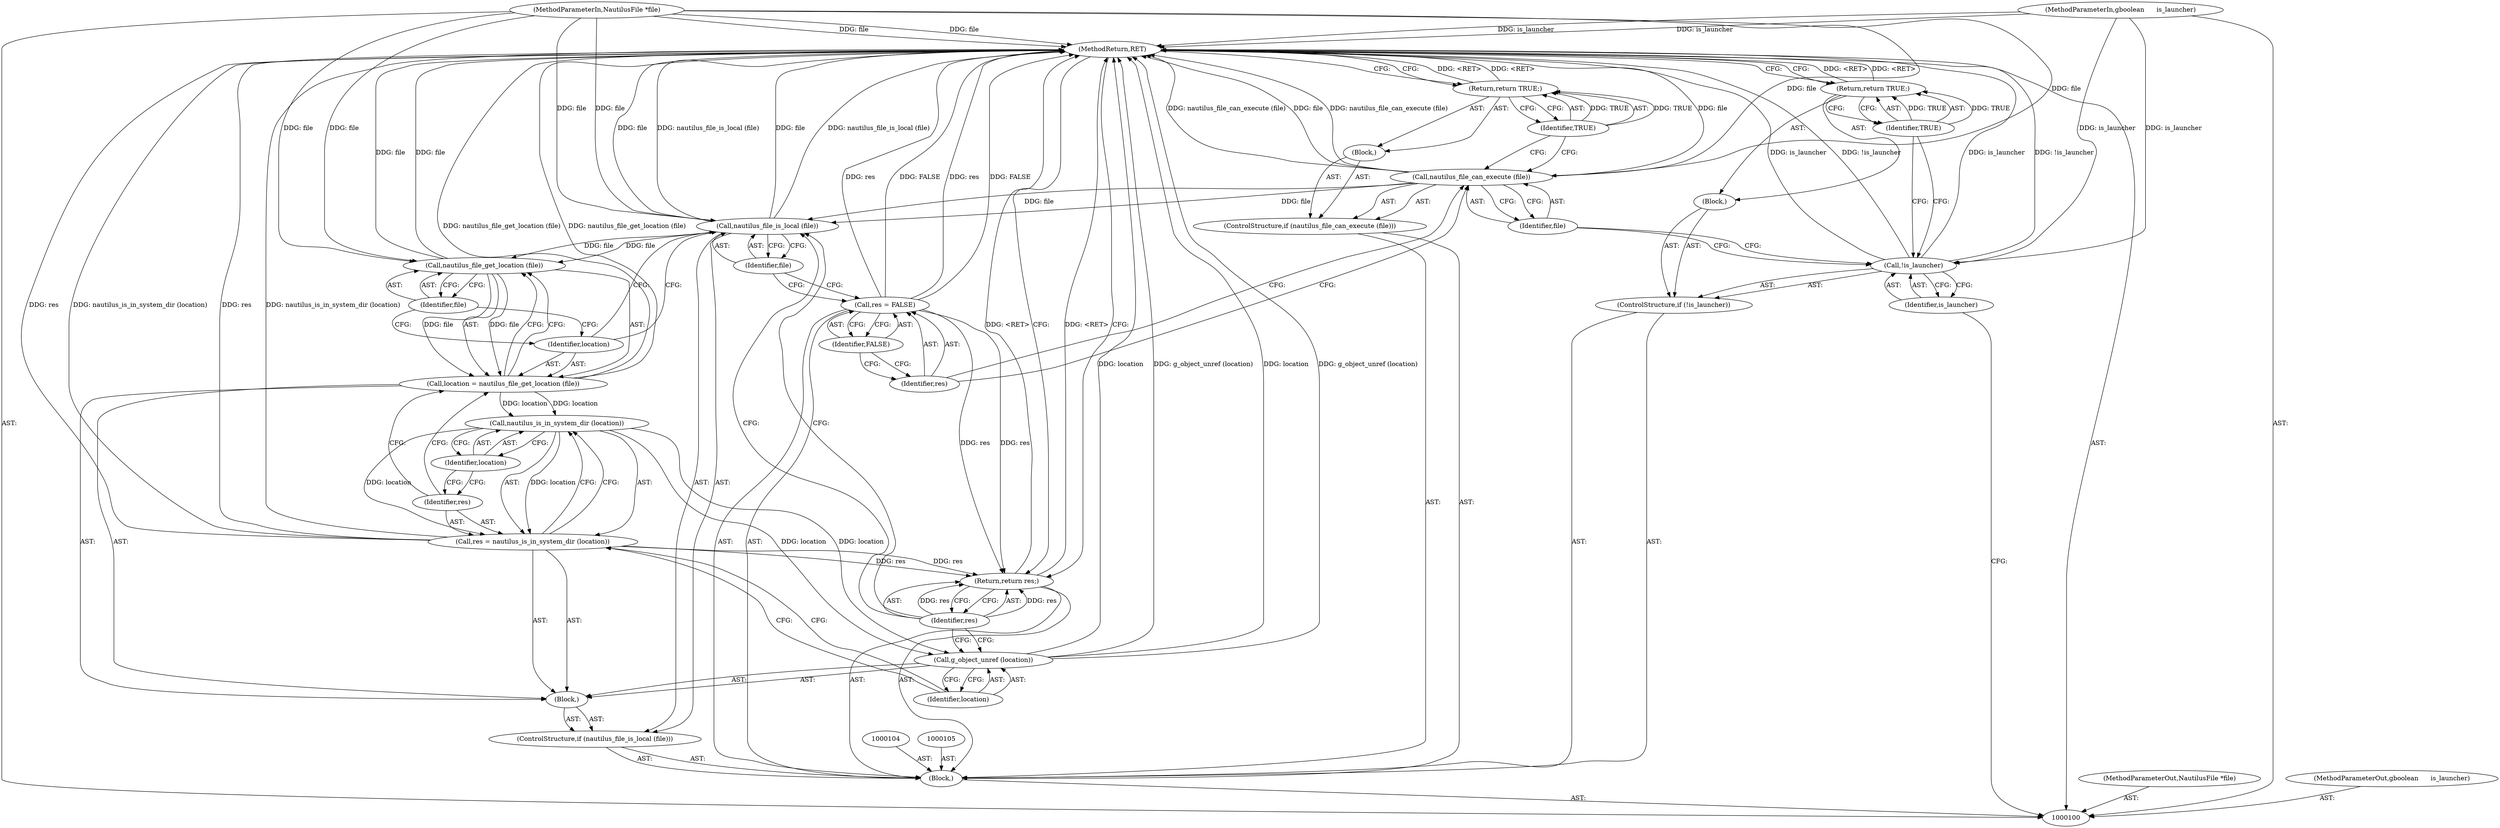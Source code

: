 digraph "1_nautilus_1630f53481f445ada0a455e9979236d31a8d3bb0" {
"1000137" [label="(MethodReturn,RET)"];
"1000101" [label="(MethodParameterIn,NautilusFile *file)"];
"1000174" [label="(MethodParameterOut,NautilusFile *file)"];
"1000114" [label="(Identifier,file)"];
"1000112" [label="(ControlStructure,if (nautilus_file_can_execute (file)))"];
"1000113" [label="(Call,nautilus_file_can_execute (file))"];
"1000115" [label="(Block,)"];
"1000117" [label="(Identifier,TRUE)"];
"1000116" [label="(Return,return TRUE;)"];
"1000120" [label="(Identifier,FALSE)"];
"1000118" [label="(Call,res = FALSE)"];
"1000119" [label="(Identifier,res)"];
"1000123" [label="(Identifier,file)"];
"1000121" [label="(ControlStructure,if (nautilus_file_is_local (file)))"];
"1000122" [label="(Call,nautilus_file_is_local (file))"];
"1000102" [label="(MethodParameterIn,gboolean      is_launcher)"];
"1000175" [label="(MethodParameterOut,gboolean      is_launcher)"];
"1000124" [label="(Block,)"];
"1000127" [label="(Call,nautilus_file_get_location (file))"];
"1000128" [label="(Identifier,file)"];
"1000125" [label="(Call,location = nautilus_file_get_location (file))"];
"1000126" [label="(Identifier,location)"];
"1000131" [label="(Call,nautilus_is_in_system_dir (location))"];
"1000132" [label="(Identifier,location)"];
"1000129" [label="(Call,res = nautilus_is_in_system_dir (location))"];
"1000130" [label="(Identifier,res)"];
"1000134" [label="(Identifier,location)"];
"1000133" [label="(Call,g_object_unref (location))"];
"1000136" [label="(Identifier,res)"];
"1000135" [label="(Return,return res;)"];
"1000103" [label="(Block,)"];
"1000108" [label="(Identifier,is_launcher)"];
"1000106" [label="(ControlStructure,if (!is_launcher))"];
"1000107" [label="(Call,!is_launcher)"];
"1000109" [label="(Block,)"];
"1000111" [label="(Identifier,TRUE)"];
"1000110" [label="(Return,return TRUE;)"];
"1000137" -> "1000100"  [label="AST: "];
"1000137" -> "1000110"  [label="CFG: "];
"1000137" -> "1000116"  [label="CFG: "];
"1000137" -> "1000135"  [label="CFG: "];
"1000110" -> "1000137"  [label="DDG: <RET>"];
"1000135" -> "1000137"  [label="DDG: <RET>"];
"1000116" -> "1000137"  [label="DDG: <RET>"];
"1000129" -> "1000137"  [label="DDG: res"];
"1000129" -> "1000137"  [label="DDG: nautilus_is_in_system_dir (location)"];
"1000107" -> "1000137"  [label="DDG: is_launcher"];
"1000107" -> "1000137"  [label="DDG: !is_launcher"];
"1000113" -> "1000137"  [label="DDG: file"];
"1000113" -> "1000137"  [label="DDG: nautilus_file_can_execute (file)"];
"1000122" -> "1000137"  [label="DDG: file"];
"1000122" -> "1000137"  [label="DDG: nautilus_file_is_local (file)"];
"1000125" -> "1000137"  [label="DDG: nautilus_file_get_location (file)"];
"1000127" -> "1000137"  [label="DDG: file"];
"1000118" -> "1000137"  [label="DDG: res"];
"1000118" -> "1000137"  [label="DDG: FALSE"];
"1000133" -> "1000137"  [label="DDG: location"];
"1000133" -> "1000137"  [label="DDG: g_object_unref (location)"];
"1000102" -> "1000137"  [label="DDG: is_launcher"];
"1000101" -> "1000137"  [label="DDG: file"];
"1000101" -> "1000100"  [label="AST: "];
"1000101" -> "1000137"  [label="DDG: file"];
"1000101" -> "1000113"  [label="DDG: file"];
"1000101" -> "1000122"  [label="DDG: file"];
"1000101" -> "1000127"  [label="DDG: file"];
"1000174" -> "1000100"  [label="AST: "];
"1000114" -> "1000113"  [label="AST: "];
"1000114" -> "1000107"  [label="CFG: "];
"1000113" -> "1000114"  [label="CFG: "];
"1000112" -> "1000103"  [label="AST: "];
"1000113" -> "1000112"  [label="AST: "];
"1000115" -> "1000112"  [label="AST: "];
"1000113" -> "1000112"  [label="AST: "];
"1000113" -> "1000114"  [label="CFG: "];
"1000114" -> "1000113"  [label="AST: "];
"1000117" -> "1000113"  [label="CFG: "];
"1000119" -> "1000113"  [label="CFG: "];
"1000113" -> "1000137"  [label="DDG: file"];
"1000113" -> "1000137"  [label="DDG: nautilus_file_can_execute (file)"];
"1000101" -> "1000113"  [label="DDG: file"];
"1000113" -> "1000122"  [label="DDG: file"];
"1000115" -> "1000112"  [label="AST: "];
"1000116" -> "1000115"  [label="AST: "];
"1000117" -> "1000116"  [label="AST: "];
"1000117" -> "1000113"  [label="CFG: "];
"1000116" -> "1000117"  [label="CFG: "];
"1000117" -> "1000116"  [label="DDG: TRUE"];
"1000116" -> "1000115"  [label="AST: "];
"1000116" -> "1000117"  [label="CFG: "];
"1000117" -> "1000116"  [label="AST: "];
"1000137" -> "1000116"  [label="CFG: "];
"1000116" -> "1000137"  [label="DDG: <RET>"];
"1000117" -> "1000116"  [label="DDG: TRUE"];
"1000120" -> "1000118"  [label="AST: "];
"1000120" -> "1000119"  [label="CFG: "];
"1000118" -> "1000120"  [label="CFG: "];
"1000118" -> "1000103"  [label="AST: "];
"1000118" -> "1000120"  [label="CFG: "];
"1000119" -> "1000118"  [label="AST: "];
"1000120" -> "1000118"  [label="AST: "];
"1000123" -> "1000118"  [label="CFG: "];
"1000118" -> "1000137"  [label="DDG: res"];
"1000118" -> "1000137"  [label="DDG: FALSE"];
"1000118" -> "1000135"  [label="DDG: res"];
"1000119" -> "1000118"  [label="AST: "];
"1000119" -> "1000113"  [label="CFG: "];
"1000120" -> "1000119"  [label="CFG: "];
"1000123" -> "1000122"  [label="AST: "];
"1000123" -> "1000118"  [label="CFG: "];
"1000122" -> "1000123"  [label="CFG: "];
"1000121" -> "1000103"  [label="AST: "];
"1000122" -> "1000121"  [label="AST: "];
"1000124" -> "1000121"  [label="AST: "];
"1000122" -> "1000121"  [label="AST: "];
"1000122" -> "1000123"  [label="CFG: "];
"1000123" -> "1000122"  [label="AST: "];
"1000126" -> "1000122"  [label="CFG: "];
"1000136" -> "1000122"  [label="CFG: "];
"1000122" -> "1000137"  [label="DDG: file"];
"1000122" -> "1000137"  [label="DDG: nautilus_file_is_local (file)"];
"1000113" -> "1000122"  [label="DDG: file"];
"1000101" -> "1000122"  [label="DDG: file"];
"1000122" -> "1000127"  [label="DDG: file"];
"1000102" -> "1000100"  [label="AST: "];
"1000102" -> "1000137"  [label="DDG: is_launcher"];
"1000102" -> "1000107"  [label="DDG: is_launcher"];
"1000175" -> "1000100"  [label="AST: "];
"1000124" -> "1000121"  [label="AST: "];
"1000125" -> "1000124"  [label="AST: "];
"1000129" -> "1000124"  [label="AST: "];
"1000133" -> "1000124"  [label="AST: "];
"1000127" -> "1000125"  [label="AST: "];
"1000127" -> "1000128"  [label="CFG: "];
"1000128" -> "1000127"  [label="AST: "];
"1000125" -> "1000127"  [label="CFG: "];
"1000127" -> "1000137"  [label="DDG: file"];
"1000127" -> "1000125"  [label="DDG: file"];
"1000122" -> "1000127"  [label="DDG: file"];
"1000101" -> "1000127"  [label="DDG: file"];
"1000128" -> "1000127"  [label="AST: "];
"1000128" -> "1000126"  [label="CFG: "];
"1000127" -> "1000128"  [label="CFG: "];
"1000125" -> "1000124"  [label="AST: "];
"1000125" -> "1000127"  [label="CFG: "];
"1000126" -> "1000125"  [label="AST: "];
"1000127" -> "1000125"  [label="AST: "];
"1000130" -> "1000125"  [label="CFG: "];
"1000125" -> "1000137"  [label="DDG: nautilus_file_get_location (file)"];
"1000127" -> "1000125"  [label="DDG: file"];
"1000125" -> "1000131"  [label="DDG: location"];
"1000126" -> "1000125"  [label="AST: "];
"1000126" -> "1000122"  [label="CFG: "];
"1000128" -> "1000126"  [label="CFG: "];
"1000131" -> "1000129"  [label="AST: "];
"1000131" -> "1000132"  [label="CFG: "];
"1000132" -> "1000131"  [label="AST: "];
"1000129" -> "1000131"  [label="CFG: "];
"1000131" -> "1000129"  [label="DDG: location"];
"1000125" -> "1000131"  [label="DDG: location"];
"1000131" -> "1000133"  [label="DDG: location"];
"1000132" -> "1000131"  [label="AST: "];
"1000132" -> "1000130"  [label="CFG: "];
"1000131" -> "1000132"  [label="CFG: "];
"1000129" -> "1000124"  [label="AST: "];
"1000129" -> "1000131"  [label="CFG: "];
"1000130" -> "1000129"  [label="AST: "];
"1000131" -> "1000129"  [label="AST: "];
"1000134" -> "1000129"  [label="CFG: "];
"1000129" -> "1000137"  [label="DDG: res"];
"1000129" -> "1000137"  [label="DDG: nautilus_is_in_system_dir (location)"];
"1000131" -> "1000129"  [label="DDG: location"];
"1000129" -> "1000135"  [label="DDG: res"];
"1000130" -> "1000129"  [label="AST: "];
"1000130" -> "1000125"  [label="CFG: "];
"1000132" -> "1000130"  [label="CFG: "];
"1000134" -> "1000133"  [label="AST: "];
"1000134" -> "1000129"  [label="CFG: "];
"1000133" -> "1000134"  [label="CFG: "];
"1000133" -> "1000124"  [label="AST: "];
"1000133" -> "1000134"  [label="CFG: "];
"1000134" -> "1000133"  [label="AST: "];
"1000136" -> "1000133"  [label="CFG: "];
"1000133" -> "1000137"  [label="DDG: location"];
"1000133" -> "1000137"  [label="DDG: g_object_unref (location)"];
"1000131" -> "1000133"  [label="DDG: location"];
"1000136" -> "1000135"  [label="AST: "];
"1000136" -> "1000133"  [label="CFG: "];
"1000136" -> "1000122"  [label="CFG: "];
"1000135" -> "1000136"  [label="CFG: "];
"1000136" -> "1000135"  [label="DDG: res"];
"1000135" -> "1000103"  [label="AST: "];
"1000135" -> "1000136"  [label="CFG: "];
"1000136" -> "1000135"  [label="AST: "];
"1000137" -> "1000135"  [label="CFG: "];
"1000135" -> "1000137"  [label="DDG: <RET>"];
"1000136" -> "1000135"  [label="DDG: res"];
"1000129" -> "1000135"  [label="DDG: res"];
"1000118" -> "1000135"  [label="DDG: res"];
"1000103" -> "1000100"  [label="AST: "];
"1000104" -> "1000103"  [label="AST: "];
"1000105" -> "1000103"  [label="AST: "];
"1000106" -> "1000103"  [label="AST: "];
"1000112" -> "1000103"  [label="AST: "];
"1000118" -> "1000103"  [label="AST: "];
"1000121" -> "1000103"  [label="AST: "];
"1000135" -> "1000103"  [label="AST: "];
"1000108" -> "1000107"  [label="AST: "];
"1000108" -> "1000100"  [label="CFG: "];
"1000107" -> "1000108"  [label="CFG: "];
"1000106" -> "1000103"  [label="AST: "];
"1000107" -> "1000106"  [label="AST: "];
"1000109" -> "1000106"  [label="AST: "];
"1000107" -> "1000106"  [label="AST: "];
"1000107" -> "1000108"  [label="CFG: "];
"1000108" -> "1000107"  [label="AST: "];
"1000111" -> "1000107"  [label="CFG: "];
"1000114" -> "1000107"  [label="CFG: "];
"1000107" -> "1000137"  [label="DDG: is_launcher"];
"1000107" -> "1000137"  [label="DDG: !is_launcher"];
"1000102" -> "1000107"  [label="DDG: is_launcher"];
"1000109" -> "1000106"  [label="AST: "];
"1000110" -> "1000109"  [label="AST: "];
"1000111" -> "1000110"  [label="AST: "];
"1000111" -> "1000107"  [label="CFG: "];
"1000110" -> "1000111"  [label="CFG: "];
"1000111" -> "1000110"  [label="DDG: TRUE"];
"1000110" -> "1000109"  [label="AST: "];
"1000110" -> "1000111"  [label="CFG: "];
"1000111" -> "1000110"  [label="AST: "];
"1000137" -> "1000110"  [label="CFG: "];
"1000110" -> "1000137"  [label="DDG: <RET>"];
"1000111" -> "1000110"  [label="DDG: TRUE"];
}
